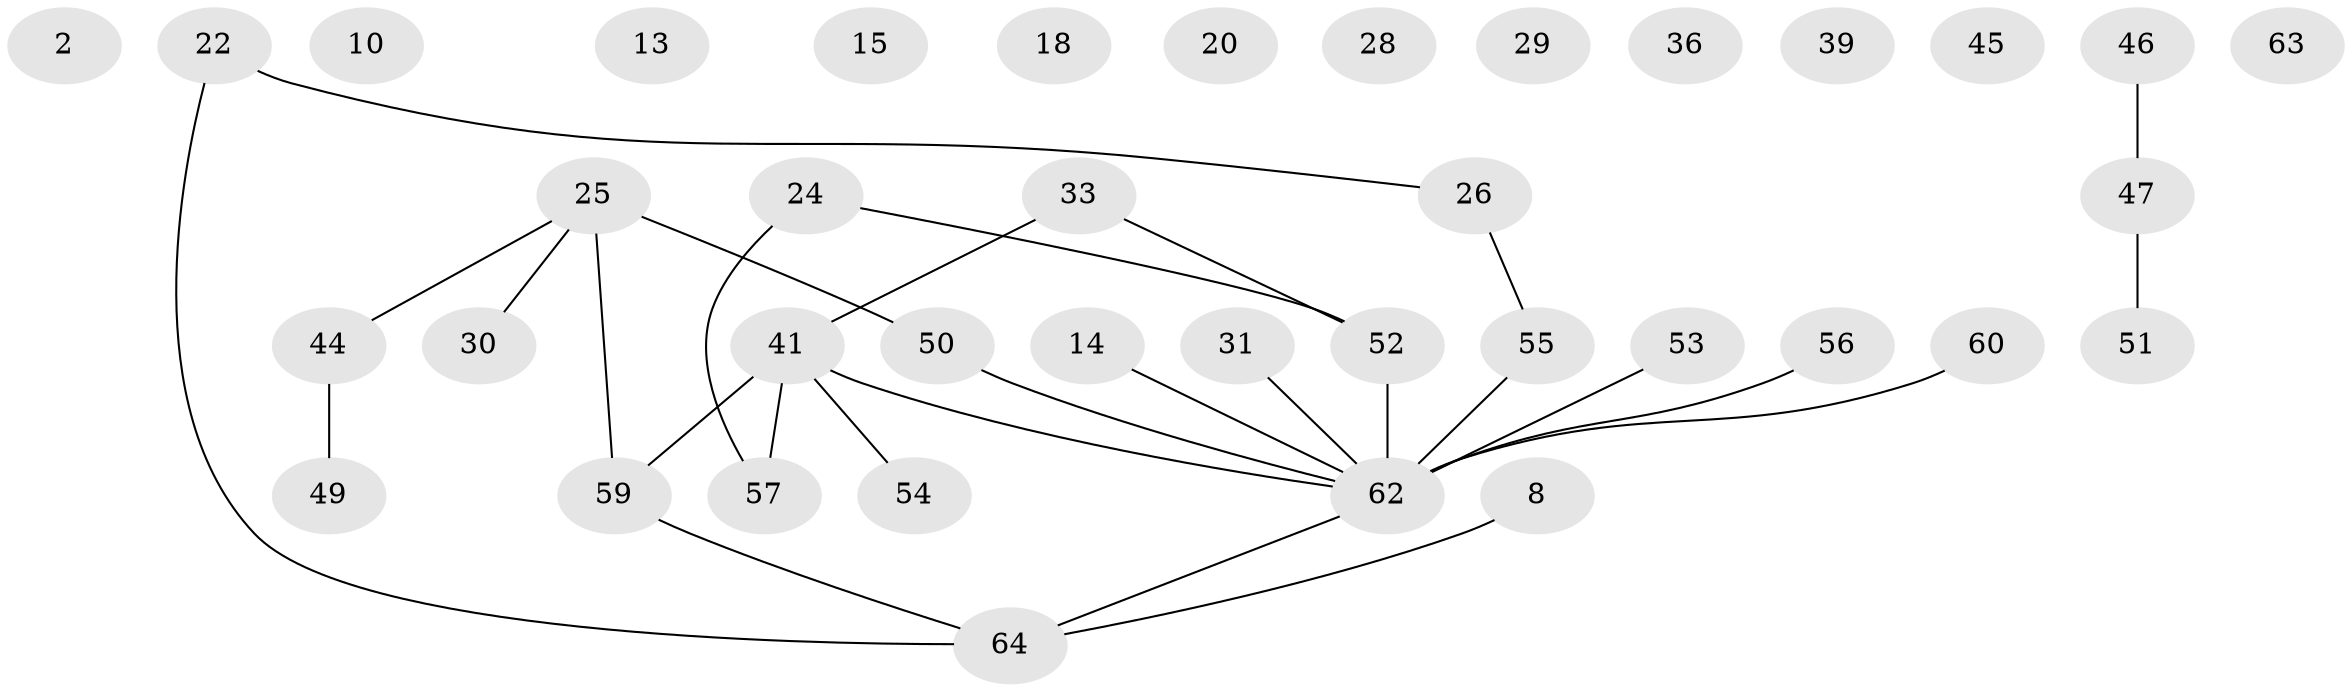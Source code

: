 // original degree distribution, {3: 0.203125, 0: 0.15625, 2: 0.234375, 1: 0.28125, 4: 0.078125, 5: 0.046875}
// Generated by graph-tools (version 1.1) at 2025/44/03/04/25 21:44:04]
// undirected, 38 vertices, 29 edges
graph export_dot {
graph [start="1"]
  node [color=gray90,style=filled];
  2;
  8;
  10;
  13;
  14;
  15 [super="+5"];
  18;
  20;
  22;
  24;
  25 [super="+9"];
  26;
  28;
  29;
  30;
  31;
  33;
  36;
  39;
  41 [super="+27+34"];
  44 [super="+12"];
  45;
  46;
  47;
  49;
  50 [super="+21"];
  51;
  52;
  53 [super="+35"];
  54;
  55;
  56;
  57;
  59 [super="+3+23"];
  60;
  62 [super="+11+38+40+61+43"];
  63 [super="+4"];
  64;
  8 -- 64;
  14 -- 62;
  22 -- 26;
  22 -- 64;
  24 -- 52;
  24 -- 57;
  25 -- 44;
  25 -- 59 [weight=2];
  25 -- 30;
  25 -- 50;
  26 -- 55;
  31 -- 62;
  33 -- 52;
  33 -- 41;
  41 -- 54;
  41 -- 59 [weight=2];
  41 -- 57;
  41 -- 62 [weight=2];
  44 -- 49;
  46 -- 47;
  47 -- 51;
  50 -- 62;
  52 -- 62 [weight=2];
  53 -- 62 [weight=3];
  55 -- 62;
  56 -- 62;
  59 -- 64;
  60 -- 62;
  62 -- 64;
}
